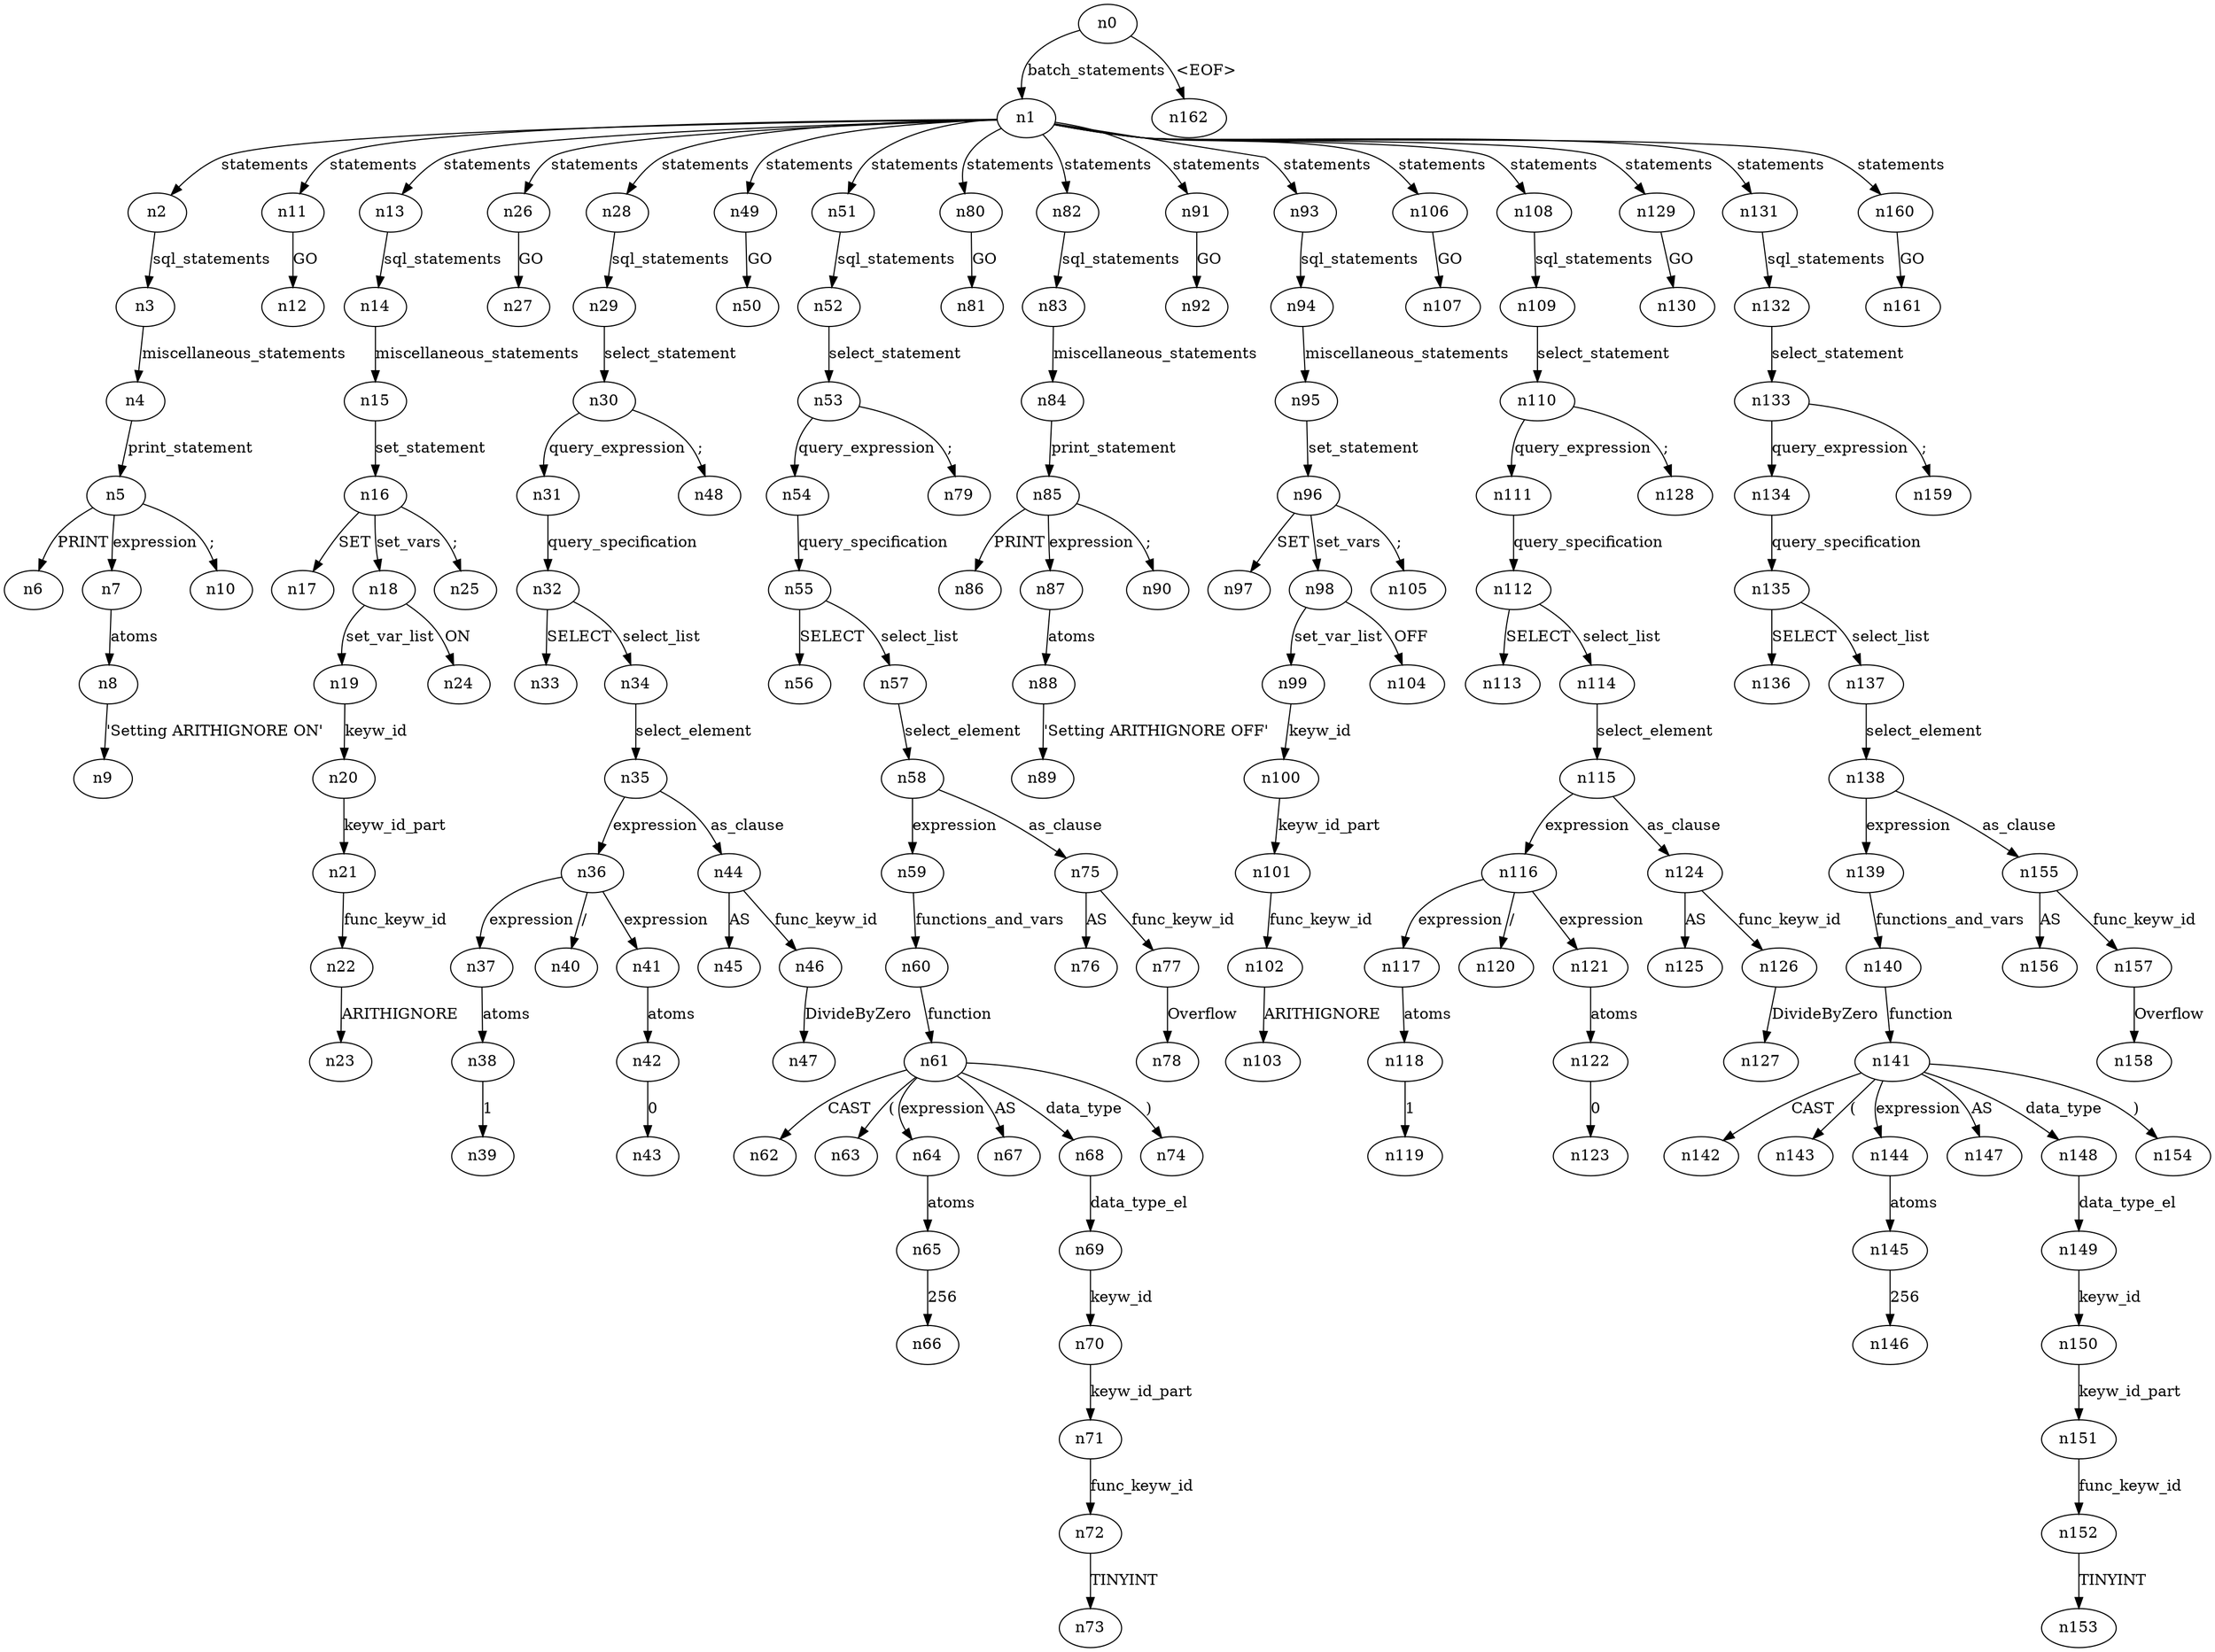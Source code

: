 digraph ParseTree {
  n0 -> n1 [label="batch_statements"];
  n1 -> n2 [label="statements"];
  n2 -> n3 [label="sql_statements"];
  n3 -> n4 [label="miscellaneous_statements"];
  n4 -> n5 [label="print_statement"];
  n5 -> n6 [label="PRINT"];
  n5 -> n7 [label="expression"];
  n7 -> n8 [label="atoms"];
  n8 -> n9 [label="'Setting ARITHIGNORE ON'"];
  n5 -> n10 [label=";"];
  n1 -> n11 [label="statements"];
  n11 -> n12 [label="GO"];
  n1 -> n13 [label="statements"];
  n13 -> n14 [label="sql_statements"];
  n14 -> n15 [label="miscellaneous_statements"];
  n15 -> n16 [label="set_statement"];
  n16 -> n17 [label="SET"];
  n16 -> n18 [label="set_vars"];
  n18 -> n19 [label="set_var_list"];
  n19 -> n20 [label="keyw_id"];
  n20 -> n21 [label="keyw_id_part"];
  n21 -> n22 [label="func_keyw_id"];
  n22 -> n23 [label="ARITHIGNORE"];
  n18 -> n24 [label="ON"];
  n16 -> n25 [label=";"];
  n1 -> n26 [label="statements"];
  n26 -> n27 [label="GO"];
  n1 -> n28 [label="statements"];
  n28 -> n29 [label="sql_statements"];
  n29 -> n30 [label="select_statement"];
  n30 -> n31 [label="query_expression"];
  n31 -> n32 [label="query_specification"];
  n32 -> n33 [label="SELECT"];
  n32 -> n34 [label="select_list"];
  n34 -> n35 [label="select_element"];
  n35 -> n36 [label="expression"];
  n36 -> n37 [label="expression"];
  n37 -> n38 [label="atoms"];
  n38 -> n39 [label="1"];
  n36 -> n40 [label="/"];
  n36 -> n41 [label="expression"];
  n41 -> n42 [label="atoms"];
  n42 -> n43 [label="0"];
  n35 -> n44 [label="as_clause"];
  n44 -> n45 [label="AS"];
  n44 -> n46 [label="func_keyw_id"];
  n46 -> n47 [label="DivideByZero"];
  n30 -> n48 [label=";"];
  n1 -> n49 [label="statements"];
  n49 -> n50 [label="GO"];
  n1 -> n51 [label="statements"];
  n51 -> n52 [label="sql_statements"];
  n52 -> n53 [label="select_statement"];
  n53 -> n54 [label="query_expression"];
  n54 -> n55 [label="query_specification"];
  n55 -> n56 [label="SELECT"];
  n55 -> n57 [label="select_list"];
  n57 -> n58 [label="select_element"];
  n58 -> n59 [label="expression"];
  n59 -> n60 [label="functions_and_vars"];
  n60 -> n61 [label="function"];
  n61 -> n62 [label="CAST"];
  n61 -> n63 [label="("];
  n61 -> n64 [label="expression"];
  n64 -> n65 [label="atoms"];
  n65 -> n66 [label="256"];
  n61 -> n67 [label="AS"];
  n61 -> n68 [label="data_type"];
  n68 -> n69 [label="data_type_el"];
  n69 -> n70 [label="keyw_id"];
  n70 -> n71 [label="keyw_id_part"];
  n71 -> n72 [label="func_keyw_id"];
  n72 -> n73 [label="TINYINT"];
  n61 -> n74 [label=")"];
  n58 -> n75 [label="as_clause"];
  n75 -> n76 [label="AS"];
  n75 -> n77 [label="func_keyw_id"];
  n77 -> n78 [label="Overflow"];
  n53 -> n79 [label=";"];
  n1 -> n80 [label="statements"];
  n80 -> n81 [label="GO"];
  n1 -> n82 [label="statements"];
  n82 -> n83 [label="sql_statements"];
  n83 -> n84 [label="miscellaneous_statements"];
  n84 -> n85 [label="print_statement"];
  n85 -> n86 [label="PRINT"];
  n85 -> n87 [label="expression"];
  n87 -> n88 [label="atoms"];
  n88 -> n89 [label="'Setting ARITHIGNORE OFF'"];
  n85 -> n90 [label=";"];
  n1 -> n91 [label="statements"];
  n91 -> n92 [label="GO"];
  n1 -> n93 [label="statements"];
  n93 -> n94 [label="sql_statements"];
  n94 -> n95 [label="miscellaneous_statements"];
  n95 -> n96 [label="set_statement"];
  n96 -> n97 [label="SET"];
  n96 -> n98 [label="set_vars"];
  n98 -> n99 [label="set_var_list"];
  n99 -> n100 [label="keyw_id"];
  n100 -> n101 [label="keyw_id_part"];
  n101 -> n102 [label="func_keyw_id"];
  n102 -> n103 [label="ARITHIGNORE"];
  n98 -> n104 [label="OFF"];
  n96 -> n105 [label=";"];
  n1 -> n106 [label="statements"];
  n106 -> n107 [label="GO"];
  n1 -> n108 [label="statements"];
  n108 -> n109 [label="sql_statements"];
  n109 -> n110 [label="select_statement"];
  n110 -> n111 [label="query_expression"];
  n111 -> n112 [label="query_specification"];
  n112 -> n113 [label="SELECT"];
  n112 -> n114 [label="select_list"];
  n114 -> n115 [label="select_element"];
  n115 -> n116 [label="expression"];
  n116 -> n117 [label="expression"];
  n117 -> n118 [label="atoms"];
  n118 -> n119 [label="1"];
  n116 -> n120 [label="/"];
  n116 -> n121 [label="expression"];
  n121 -> n122 [label="atoms"];
  n122 -> n123 [label="0"];
  n115 -> n124 [label="as_clause"];
  n124 -> n125 [label="AS"];
  n124 -> n126 [label="func_keyw_id"];
  n126 -> n127 [label="DivideByZero"];
  n110 -> n128 [label=";"];
  n1 -> n129 [label="statements"];
  n129 -> n130 [label="GO"];
  n1 -> n131 [label="statements"];
  n131 -> n132 [label="sql_statements"];
  n132 -> n133 [label="select_statement"];
  n133 -> n134 [label="query_expression"];
  n134 -> n135 [label="query_specification"];
  n135 -> n136 [label="SELECT"];
  n135 -> n137 [label="select_list"];
  n137 -> n138 [label="select_element"];
  n138 -> n139 [label="expression"];
  n139 -> n140 [label="functions_and_vars"];
  n140 -> n141 [label="function"];
  n141 -> n142 [label="CAST"];
  n141 -> n143 [label="("];
  n141 -> n144 [label="expression"];
  n144 -> n145 [label="atoms"];
  n145 -> n146 [label="256"];
  n141 -> n147 [label="AS"];
  n141 -> n148 [label="data_type"];
  n148 -> n149 [label="data_type_el"];
  n149 -> n150 [label="keyw_id"];
  n150 -> n151 [label="keyw_id_part"];
  n151 -> n152 [label="func_keyw_id"];
  n152 -> n153 [label="TINYINT"];
  n141 -> n154 [label=")"];
  n138 -> n155 [label="as_clause"];
  n155 -> n156 [label="AS"];
  n155 -> n157 [label="func_keyw_id"];
  n157 -> n158 [label="Overflow"];
  n133 -> n159 [label=";"];
  n1 -> n160 [label="statements"];
  n160 -> n161 [label="GO"];
  n0 -> n162 [label="<EOF>"];
}